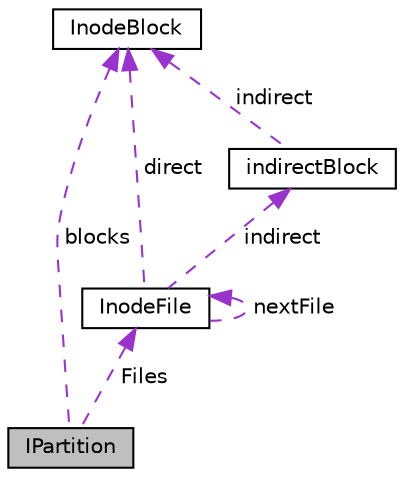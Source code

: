 digraph "IPartition"
{
 // LATEX_PDF_SIZE
  edge [fontname="Helvetica",fontsize="10",labelfontname="Helvetica",labelfontsize="10"];
  node [fontname="Helvetica",fontsize="10",shape=record];
  Node1 [label="IPartition",height=0.2,width=0.4,color="black", fillcolor="grey75", style="filled", fontcolor="black",tooltip="die struct ,die die Verwaltung einer Partition ueber InodeBloecke ermoeglich"];
  Node2 -> Node1 [dir="back",color="darkorchid3",fontsize="10",style="dashed",label=" Files" ,fontname="Helvetica"];
  Node2 [label="InodeFile",height=0.2,width=0.4,color="black", fillcolor="white", style="filled",URL="$struct_inode_file.html",tooltip="die struct ,die die Verwaltung einer Festplatte ueber Bloecke ermoeglich"];
  Node3 -> Node2 [dir="back",color="darkorchid3",fontsize="10",style="dashed",label=" indirect" ,fontname="Helvetica"];
  Node3 [label="indirectBlock",height=0.2,width=0.4,color="black", fillcolor="white", style="filled",URL="$structindirect_block.html",tooltip="indirect Zeiger auf 128 Blocks"];
  Node4 -> Node3 [dir="back",color="darkorchid3",fontsize="10",style="dashed",label=" indirect" ,fontname="Helvetica"];
  Node4 [label="InodeBlock",height=0.2,width=0.4,color="black", fillcolor="white", style="filled",URL="$struct_inode_block.html",tooltip="die struct ,die die Verwaltung einer Festplatte ueber InodeBloecke ermoeglich"];
  Node2 -> Node2 [dir="back",color="darkorchid3",fontsize="10",style="dashed",label=" nextFile" ,fontname="Helvetica"];
  Node4 -> Node2 [dir="back",color="darkorchid3",fontsize="10",style="dashed",label=" direct" ,fontname="Helvetica"];
  Node4 -> Node1 [dir="back",color="darkorchid3",fontsize="10",style="dashed",label=" blocks" ,fontname="Helvetica"];
}
